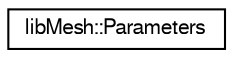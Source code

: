 digraph "Graphical Class Hierarchy"
{
  edge [fontname="FreeSans",fontsize="10",labelfontname="FreeSans",labelfontsize="10"];
  node [fontname="FreeSans",fontsize="10",shape=record];
  rankdir="LR";
  Node1 [label="libMesh::Parameters",height=0.2,width=0.4,color="black", fillcolor="white", style="filled",URL="$classlibMesh_1_1Parameters.html"];
}
